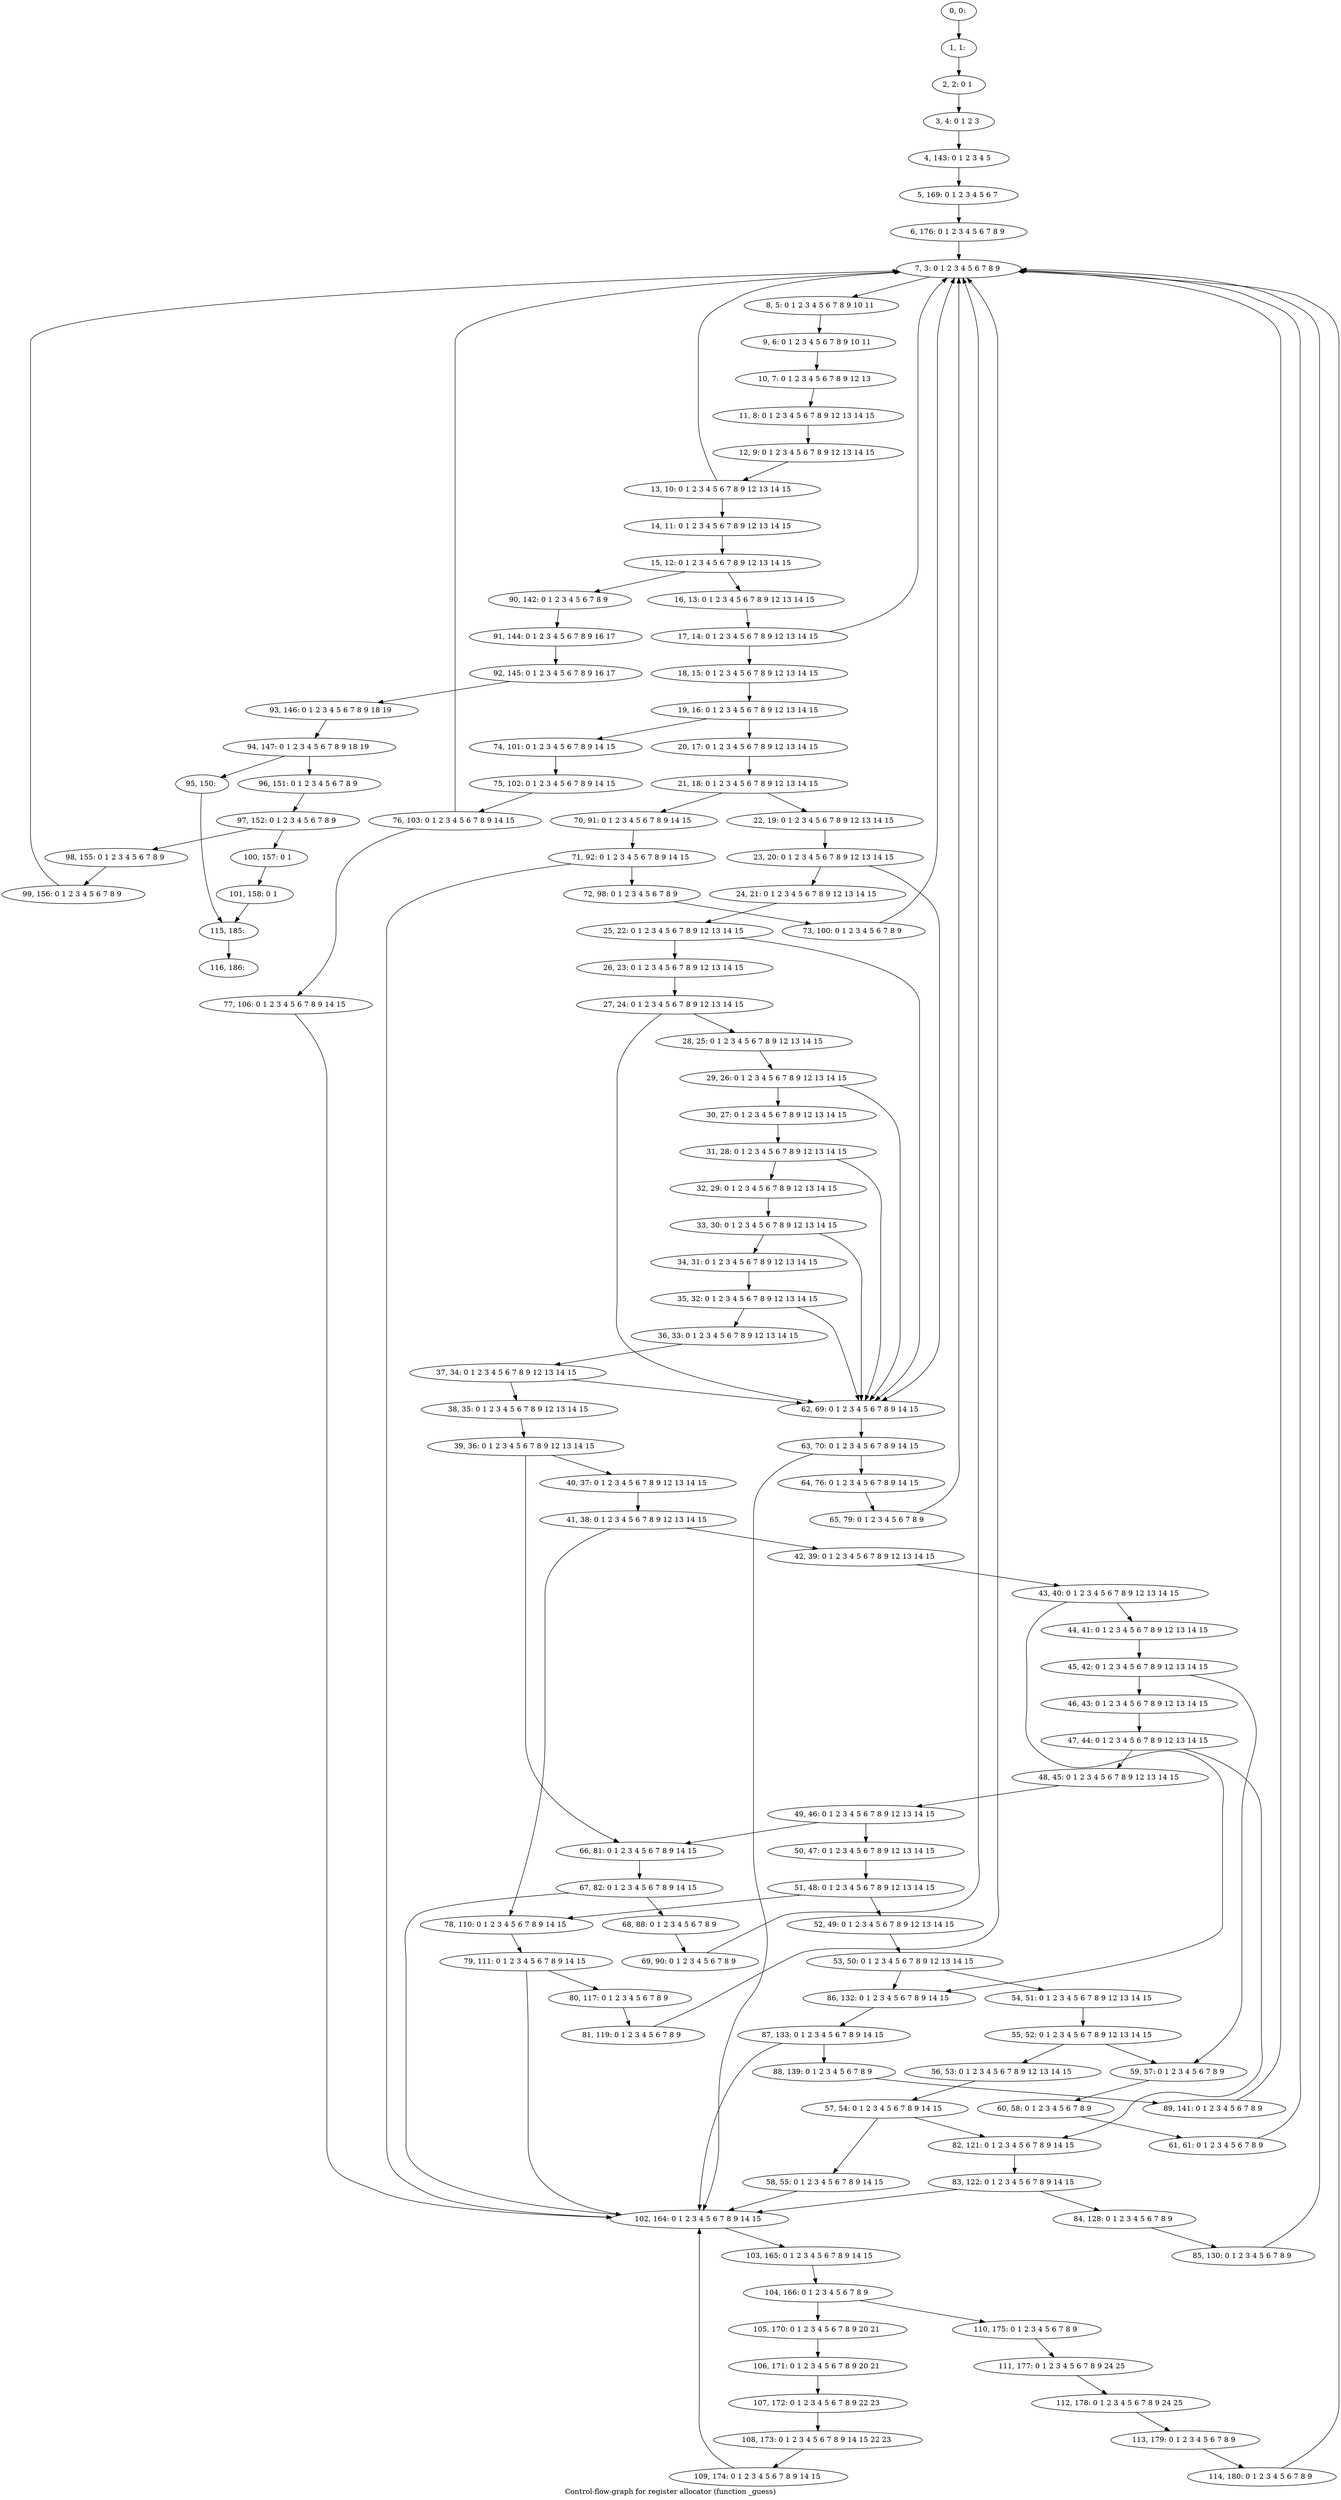 digraph G {
graph [label="Control-flow-graph for register allocator (function _guess)"]
0[label="0, 0: "];
1[label="1, 1: "];
2[label="2, 2: 0 1 "];
3[label="3, 4: 0 1 2 3 "];
4[label="4, 143: 0 1 2 3 4 5 "];
5[label="5, 169: 0 1 2 3 4 5 6 7 "];
6[label="6, 176: 0 1 2 3 4 5 6 7 8 9 "];
7[label="7, 3: 0 1 2 3 4 5 6 7 8 9 "];
8[label="8, 5: 0 1 2 3 4 5 6 7 8 9 10 11 "];
9[label="9, 6: 0 1 2 3 4 5 6 7 8 9 10 11 "];
10[label="10, 7: 0 1 2 3 4 5 6 7 8 9 12 13 "];
11[label="11, 8: 0 1 2 3 4 5 6 7 8 9 12 13 14 15 "];
12[label="12, 9: 0 1 2 3 4 5 6 7 8 9 12 13 14 15 "];
13[label="13, 10: 0 1 2 3 4 5 6 7 8 9 12 13 14 15 "];
14[label="14, 11: 0 1 2 3 4 5 6 7 8 9 12 13 14 15 "];
15[label="15, 12: 0 1 2 3 4 5 6 7 8 9 12 13 14 15 "];
16[label="16, 13: 0 1 2 3 4 5 6 7 8 9 12 13 14 15 "];
17[label="17, 14: 0 1 2 3 4 5 6 7 8 9 12 13 14 15 "];
18[label="18, 15: 0 1 2 3 4 5 6 7 8 9 12 13 14 15 "];
19[label="19, 16: 0 1 2 3 4 5 6 7 8 9 12 13 14 15 "];
20[label="20, 17: 0 1 2 3 4 5 6 7 8 9 12 13 14 15 "];
21[label="21, 18: 0 1 2 3 4 5 6 7 8 9 12 13 14 15 "];
22[label="22, 19: 0 1 2 3 4 5 6 7 8 9 12 13 14 15 "];
23[label="23, 20: 0 1 2 3 4 5 6 7 8 9 12 13 14 15 "];
24[label="24, 21: 0 1 2 3 4 5 6 7 8 9 12 13 14 15 "];
25[label="25, 22: 0 1 2 3 4 5 6 7 8 9 12 13 14 15 "];
26[label="26, 23: 0 1 2 3 4 5 6 7 8 9 12 13 14 15 "];
27[label="27, 24: 0 1 2 3 4 5 6 7 8 9 12 13 14 15 "];
28[label="28, 25: 0 1 2 3 4 5 6 7 8 9 12 13 14 15 "];
29[label="29, 26: 0 1 2 3 4 5 6 7 8 9 12 13 14 15 "];
30[label="30, 27: 0 1 2 3 4 5 6 7 8 9 12 13 14 15 "];
31[label="31, 28: 0 1 2 3 4 5 6 7 8 9 12 13 14 15 "];
32[label="32, 29: 0 1 2 3 4 5 6 7 8 9 12 13 14 15 "];
33[label="33, 30: 0 1 2 3 4 5 6 7 8 9 12 13 14 15 "];
34[label="34, 31: 0 1 2 3 4 5 6 7 8 9 12 13 14 15 "];
35[label="35, 32: 0 1 2 3 4 5 6 7 8 9 12 13 14 15 "];
36[label="36, 33: 0 1 2 3 4 5 6 7 8 9 12 13 14 15 "];
37[label="37, 34: 0 1 2 3 4 5 6 7 8 9 12 13 14 15 "];
38[label="38, 35: 0 1 2 3 4 5 6 7 8 9 12 13 14 15 "];
39[label="39, 36: 0 1 2 3 4 5 6 7 8 9 12 13 14 15 "];
40[label="40, 37: 0 1 2 3 4 5 6 7 8 9 12 13 14 15 "];
41[label="41, 38: 0 1 2 3 4 5 6 7 8 9 12 13 14 15 "];
42[label="42, 39: 0 1 2 3 4 5 6 7 8 9 12 13 14 15 "];
43[label="43, 40: 0 1 2 3 4 5 6 7 8 9 12 13 14 15 "];
44[label="44, 41: 0 1 2 3 4 5 6 7 8 9 12 13 14 15 "];
45[label="45, 42: 0 1 2 3 4 5 6 7 8 9 12 13 14 15 "];
46[label="46, 43: 0 1 2 3 4 5 6 7 8 9 12 13 14 15 "];
47[label="47, 44: 0 1 2 3 4 5 6 7 8 9 12 13 14 15 "];
48[label="48, 45: 0 1 2 3 4 5 6 7 8 9 12 13 14 15 "];
49[label="49, 46: 0 1 2 3 4 5 6 7 8 9 12 13 14 15 "];
50[label="50, 47: 0 1 2 3 4 5 6 7 8 9 12 13 14 15 "];
51[label="51, 48: 0 1 2 3 4 5 6 7 8 9 12 13 14 15 "];
52[label="52, 49: 0 1 2 3 4 5 6 7 8 9 12 13 14 15 "];
53[label="53, 50: 0 1 2 3 4 5 6 7 8 9 12 13 14 15 "];
54[label="54, 51: 0 1 2 3 4 5 6 7 8 9 12 13 14 15 "];
55[label="55, 52: 0 1 2 3 4 5 6 7 8 9 12 13 14 15 "];
56[label="56, 53: 0 1 2 3 4 5 6 7 8 9 12 13 14 15 "];
57[label="57, 54: 0 1 2 3 4 5 6 7 8 9 14 15 "];
58[label="58, 55: 0 1 2 3 4 5 6 7 8 9 14 15 "];
59[label="59, 57: 0 1 2 3 4 5 6 7 8 9 "];
60[label="60, 58: 0 1 2 3 4 5 6 7 8 9 "];
61[label="61, 61: 0 1 2 3 4 5 6 7 8 9 "];
62[label="62, 69: 0 1 2 3 4 5 6 7 8 9 14 15 "];
63[label="63, 70: 0 1 2 3 4 5 6 7 8 9 14 15 "];
64[label="64, 76: 0 1 2 3 4 5 6 7 8 9 14 15 "];
65[label="65, 79: 0 1 2 3 4 5 6 7 8 9 "];
66[label="66, 81: 0 1 2 3 4 5 6 7 8 9 14 15 "];
67[label="67, 82: 0 1 2 3 4 5 6 7 8 9 14 15 "];
68[label="68, 88: 0 1 2 3 4 5 6 7 8 9 "];
69[label="69, 90: 0 1 2 3 4 5 6 7 8 9 "];
70[label="70, 91: 0 1 2 3 4 5 6 7 8 9 14 15 "];
71[label="71, 92: 0 1 2 3 4 5 6 7 8 9 14 15 "];
72[label="72, 98: 0 1 2 3 4 5 6 7 8 9 "];
73[label="73, 100: 0 1 2 3 4 5 6 7 8 9 "];
74[label="74, 101: 0 1 2 3 4 5 6 7 8 9 14 15 "];
75[label="75, 102: 0 1 2 3 4 5 6 7 8 9 14 15 "];
76[label="76, 103: 0 1 2 3 4 5 6 7 8 9 14 15 "];
77[label="77, 106: 0 1 2 3 4 5 6 7 8 9 14 15 "];
78[label="78, 110: 0 1 2 3 4 5 6 7 8 9 14 15 "];
79[label="79, 111: 0 1 2 3 4 5 6 7 8 9 14 15 "];
80[label="80, 117: 0 1 2 3 4 5 6 7 8 9 "];
81[label="81, 119: 0 1 2 3 4 5 6 7 8 9 "];
82[label="82, 121: 0 1 2 3 4 5 6 7 8 9 14 15 "];
83[label="83, 122: 0 1 2 3 4 5 6 7 8 9 14 15 "];
84[label="84, 128: 0 1 2 3 4 5 6 7 8 9 "];
85[label="85, 130: 0 1 2 3 4 5 6 7 8 9 "];
86[label="86, 132: 0 1 2 3 4 5 6 7 8 9 14 15 "];
87[label="87, 133: 0 1 2 3 4 5 6 7 8 9 14 15 "];
88[label="88, 139: 0 1 2 3 4 5 6 7 8 9 "];
89[label="89, 141: 0 1 2 3 4 5 6 7 8 9 "];
90[label="90, 142: 0 1 2 3 4 5 6 7 8 9 "];
91[label="91, 144: 0 1 2 3 4 5 6 7 8 9 16 17 "];
92[label="92, 145: 0 1 2 3 4 5 6 7 8 9 16 17 "];
93[label="93, 146: 0 1 2 3 4 5 6 7 8 9 18 19 "];
94[label="94, 147: 0 1 2 3 4 5 6 7 8 9 18 19 "];
95[label="95, 150: "];
96[label="96, 151: 0 1 2 3 4 5 6 7 8 9 "];
97[label="97, 152: 0 1 2 3 4 5 6 7 8 9 "];
98[label="98, 155: 0 1 2 3 4 5 6 7 8 9 "];
99[label="99, 156: 0 1 2 3 4 5 6 7 8 9 "];
100[label="100, 157: 0 1 "];
101[label="101, 158: 0 1 "];
102[label="102, 164: 0 1 2 3 4 5 6 7 8 9 14 15 "];
103[label="103, 165: 0 1 2 3 4 5 6 7 8 9 14 15 "];
104[label="104, 166: 0 1 2 3 4 5 6 7 8 9 "];
105[label="105, 170: 0 1 2 3 4 5 6 7 8 9 20 21 "];
106[label="106, 171: 0 1 2 3 4 5 6 7 8 9 20 21 "];
107[label="107, 172: 0 1 2 3 4 5 6 7 8 9 22 23 "];
108[label="108, 173: 0 1 2 3 4 5 6 7 8 9 14 15 22 23 "];
109[label="109, 174: 0 1 2 3 4 5 6 7 8 9 14 15 "];
110[label="110, 175: 0 1 2 3 4 5 6 7 8 9 "];
111[label="111, 177: 0 1 2 3 4 5 6 7 8 9 24 25 "];
112[label="112, 178: 0 1 2 3 4 5 6 7 8 9 24 25 "];
113[label="113, 179: 0 1 2 3 4 5 6 7 8 9 "];
114[label="114, 180: 0 1 2 3 4 5 6 7 8 9 "];
115[label="115, 185: "];
116[label="116, 186: "];
0->1 ;
1->2 ;
2->3 ;
3->4 ;
4->5 ;
5->6 ;
6->7 ;
7->8 ;
8->9 ;
9->10 ;
10->11 ;
11->12 ;
12->13 ;
13->14 ;
13->7 ;
14->15 ;
15->16 ;
15->90 ;
16->17 ;
17->18 ;
17->7 ;
18->19 ;
19->20 ;
19->74 ;
20->21 ;
21->22 ;
21->70 ;
22->23 ;
23->24 ;
23->62 ;
24->25 ;
25->26 ;
25->62 ;
26->27 ;
27->28 ;
27->62 ;
28->29 ;
29->30 ;
29->62 ;
30->31 ;
31->32 ;
31->62 ;
32->33 ;
33->34 ;
33->62 ;
34->35 ;
35->36 ;
35->62 ;
36->37 ;
37->38 ;
37->62 ;
38->39 ;
39->40 ;
39->66 ;
40->41 ;
41->42 ;
41->78 ;
42->43 ;
43->44 ;
43->86 ;
44->45 ;
45->46 ;
45->59 ;
46->47 ;
47->48 ;
47->82 ;
48->49 ;
49->50 ;
49->66 ;
50->51 ;
51->52 ;
51->78 ;
52->53 ;
53->54 ;
53->86 ;
54->55 ;
55->56 ;
55->59 ;
56->57 ;
57->58 ;
57->82 ;
58->102 ;
59->60 ;
60->61 ;
61->7 ;
62->63 ;
63->64 ;
63->102 ;
64->65 ;
65->7 ;
66->67 ;
67->68 ;
67->102 ;
68->69 ;
69->7 ;
70->71 ;
71->72 ;
71->102 ;
72->73 ;
73->7 ;
74->75 ;
75->76 ;
76->77 ;
76->7 ;
77->102 ;
78->79 ;
79->80 ;
79->102 ;
80->81 ;
81->7 ;
82->83 ;
83->84 ;
83->102 ;
84->85 ;
85->7 ;
86->87 ;
87->88 ;
87->102 ;
88->89 ;
89->7 ;
90->91 ;
91->92 ;
92->93 ;
93->94 ;
94->95 ;
94->96 ;
95->115 ;
96->97 ;
97->98 ;
97->100 ;
98->99 ;
99->7 ;
100->101 ;
101->115 ;
102->103 ;
103->104 ;
104->105 ;
104->110 ;
105->106 ;
106->107 ;
107->108 ;
108->109 ;
109->102 ;
110->111 ;
111->112 ;
112->113 ;
113->114 ;
114->7 ;
115->116 ;
}
